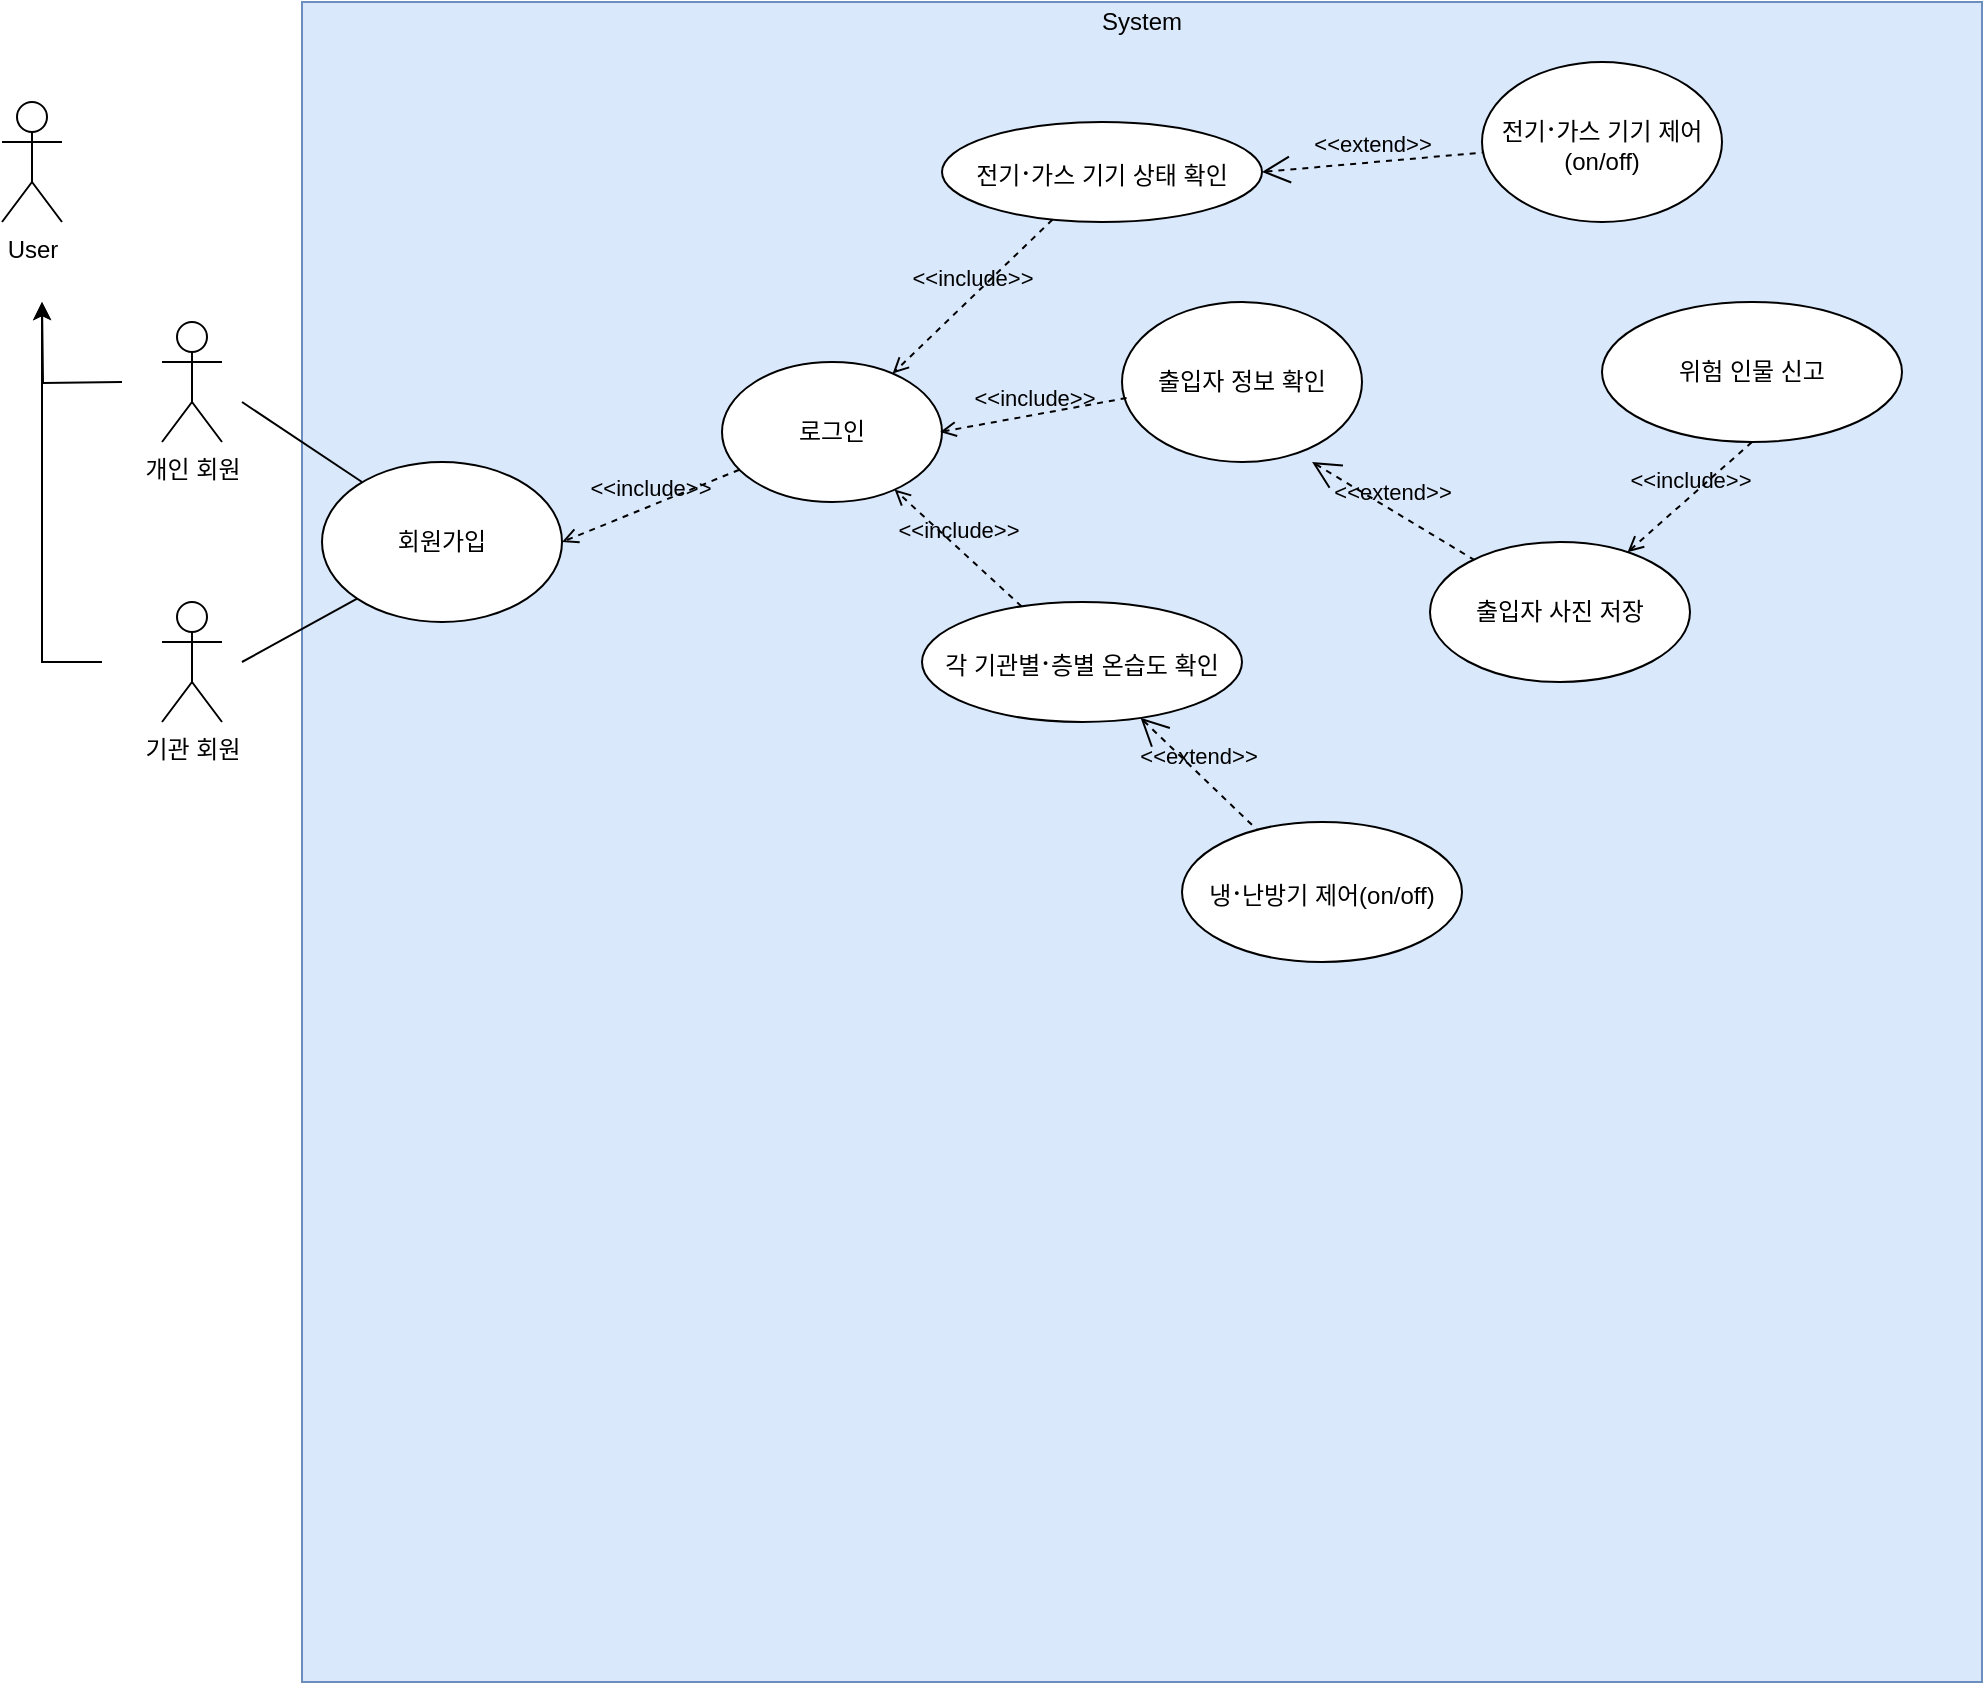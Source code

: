 <mxfile version="14.0.0" type="github">
  <diagram id="LD2kW7Q1F-b_KuxG6Wdx" name="Page-1">
    <mxGraphModel dx="2249" dy="738" grid="1" gridSize="10" guides="1" tooltips="1" connect="1" arrows="1" fold="1" page="1" pageScale="1" pageWidth="827" pageHeight="1169" math="0" shadow="0">
      <root>
        <mxCell id="0" />
        <mxCell id="1" parent="0" />
        <mxCell id="YIFd1UjDGOpdddoTSznZ-2" value="" style="whiteSpace=wrap;html=1;aspect=fixed;fillColor=#dae8fc;strokeColor=#6c8ebf;" parent="1" vertex="1">
          <mxGeometry x="10" y="20" width="840" height="840" as="geometry" />
        </mxCell>
        <mxCell id="YIFd1UjDGOpdddoTSznZ-3" value="User" style="shape=umlActor;verticalLabelPosition=bottom;verticalAlign=top;html=1;outlineConnect=0;" parent="1" vertex="1">
          <mxGeometry x="-140" y="70" width="30" height="60" as="geometry" />
        </mxCell>
        <mxCell id="YIFd1UjDGOpdddoTSznZ-7" style="edgeStyle=orthogonalEdgeStyle;rounded=0;orthogonalLoop=1;jettySize=auto;html=1;" parent="1" edge="1">
          <mxGeometry relative="1" as="geometry">
            <mxPoint x="-120" y="170" as="targetPoint" />
            <mxPoint x="-80" y="210" as="sourcePoint" />
          </mxGeometry>
        </mxCell>
        <mxCell id="YIFd1UjDGOpdddoTSznZ-4" value="개인 회원" style="shape=umlActor;verticalLabelPosition=bottom;verticalAlign=top;html=1;outlineConnect=0;" parent="1" vertex="1">
          <mxGeometry x="-60" y="180" width="30" height="60" as="geometry" />
        </mxCell>
        <mxCell id="YIFd1UjDGOpdddoTSznZ-8" style="edgeStyle=orthogonalEdgeStyle;rounded=0;orthogonalLoop=1;jettySize=auto;html=1;" parent="1" edge="1">
          <mxGeometry relative="1" as="geometry">
            <mxPoint x="-120" y="170" as="targetPoint" />
            <mxPoint x="-90" y="350" as="sourcePoint" />
            <Array as="points">
              <mxPoint x="-90" y="350" />
              <mxPoint x="-120" y="350" />
            </Array>
          </mxGeometry>
        </mxCell>
        <mxCell id="YIFd1UjDGOpdddoTSznZ-5" value="기관 회원" style="shape=umlActor;verticalLabelPosition=bottom;verticalAlign=top;html=1;outlineConnect=0;" parent="1" vertex="1">
          <mxGeometry x="-60" y="320" width="30" height="60" as="geometry" />
        </mxCell>
        <mxCell id="YIFd1UjDGOpdddoTSznZ-24" value="System&lt;br&gt;" style="text;html=1;strokeColor=none;fillColor=none;align=center;verticalAlign=middle;whiteSpace=wrap;rounded=0;" parent="1" vertex="1">
          <mxGeometry x="410" y="20" width="40" height="20" as="geometry" />
        </mxCell>
        <mxCell id="YIFd1UjDGOpdddoTSznZ-25" value="로그인" style="ellipse;whiteSpace=wrap;html=1;" parent="1" vertex="1">
          <mxGeometry x="220" y="200" width="110" height="70" as="geometry" />
        </mxCell>
        <mxCell id="YIFd1UjDGOpdddoTSznZ-26" value="전기&lt;span style=&quot;font-family: &amp;#34;맑은 고딕&amp;#34; ; font-size: 12pt ; letter-spacing: 0pt&quot;&gt;·&lt;/span&gt;&lt;span&gt;가스 기기 상태 확인&lt;/span&gt;" style="ellipse;whiteSpace=wrap;html=1;" parent="1" vertex="1">
          <mxGeometry x="330" y="80" width="160" height="50" as="geometry" />
        </mxCell>
        <mxCell id="YIFd1UjDGOpdddoTSznZ-27" value="각 기관별&lt;span style=&quot;font-family: &amp;#34;맑은 고딕&amp;#34; ; font-size: 12pt ; letter-spacing: 0pt&quot;&gt;·&lt;/span&gt;&lt;span&gt;층별 온습도 확인&lt;/span&gt;" style="ellipse;whiteSpace=wrap;html=1;" parent="1" vertex="1">
          <mxGeometry x="320" y="320" width="160" height="60" as="geometry" />
        </mxCell>
        <mxCell id="YIFd1UjDGOpdddoTSznZ-40" value="냉&lt;span style=&quot;font-family: &amp;#34;맑은 고딕&amp;#34; ; font-size: 12pt ; letter-spacing: 0pt&quot;&gt;·&lt;/span&gt;&lt;span&gt;난방기 제어(on/off)&lt;/span&gt;" style="ellipse;whiteSpace=wrap;html=1;" parent="1" vertex="1">
          <mxGeometry x="450" y="430" width="140" height="70" as="geometry" />
        </mxCell>
        <mxCell id="YIFd1UjDGOpdddoTSznZ-42" value="전기&lt;span style=&quot;font-family: &amp;#34;맑은 고딕&amp;#34; ; font-size: 12pt ; letter-spacing: 0pt&quot;&gt;·&lt;/span&gt;&lt;span&gt;가스 기기 제어(on/off)&lt;/span&gt;" style="ellipse;whiteSpace=wrap;html=1;" parent="1" vertex="1">
          <mxGeometry x="600" y="50" width="120" height="80" as="geometry" />
        </mxCell>
        <mxCell id="cLaaMCYmE8FNEJEdcuEW-1" value="출입자 정보 확인" style="ellipse;whiteSpace=wrap;html=1;" parent="1" vertex="1">
          <mxGeometry x="420" y="170" width="120" height="80" as="geometry" />
        </mxCell>
        <mxCell id="cLaaMCYmE8FNEJEdcuEW-4" value="위험 인물 신고" style="ellipse;whiteSpace=wrap;html=1;" parent="1" vertex="1">
          <mxGeometry x="660" y="170" width="150" height="70" as="geometry" />
        </mxCell>
        <mxCell id="nW_thA2zBcxkcYZKPq3H-2" value="&amp;lt;&amp;lt;extend&amp;gt;&amp;gt;" style="edgeStyle=none;html=1;startArrow=open;endArrow=none;startSize=12;verticalAlign=bottom;dashed=1;labelBackgroundColor=none;exitX=1;exitY=0.5;exitDx=0;exitDy=0;" edge="1" parent="1" source="YIFd1UjDGOpdddoTSznZ-26" target="YIFd1UjDGOpdddoTSznZ-42">
          <mxGeometry width="160" relative="1" as="geometry">
            <mxPoint x="640" y="80" as="sourcePoint" />
            <mxPoint x="760" y="80" as="targetPoint" />
          </mxGeometry>
        </mxCell>
        <mxCell id="nW_thA2zBcxkcYZKPq3H-6" value="&amp;lt;&amp;lt;extend&amp;gt;&amp;gt;" style="edgeStyle=none;html=1;startArrow=open;endArrow=none;startSize=12;verticalAlign=bottom;dashed=1;labelBackgroundColor=none;" edge="1" parent="1" source="YIFd1UjDGOpdddoTSznZ-27" target="YIFd1UjDGOpdddoTSznZ-40">
          <mxGeometry width="160" relative="1" as="geometry">
            <mxPoint x="450" y="460" as="sourcePoint" />
            <mxPoint x="610" y="460" as="targetPoint" />
          </mxGeometry>
        </mxCell>
        <mxCell id="nW_thA2zBcxkcYZKPq3H-7" value="&amp;lt;&amp;lt;include&amp;gt;&amp;gt;" style="edgeStyle=none;html=1;endArrow=open;verticalAlign=bottom;dashed=1;labelBackgroundColor=none;" edge="1" parent="1" source="YIFd1UjDGOpdddoTSznZ-26" target="YIFd1UjDGOpdddoTSznZ-25">
          <mxGeometry width="160" relative="1" as="geometry">
            <mxPoint x="500" y="79" as="sourcePoint" />
            <mxPoint x="660" y="79" as="targetPoint" />
          </mxGeometry>
        </mxCell>
        <mxCell id="nW_thA2zBcxkcYZKPq3H-8" value="&amp;lt;&amp;lt;include&amp;gt;&amp;gt;" style="edgeStyle=none;html=1;endArrow=open;verticalAlign=bottom;dashed=1;labelBackgroundColor=none;exitX=0.019;exitY=0.6;exitDx=0;exitDy=0;exitPerimeter=0;" edge="1" parent="1" source="cLaaMCYmE8FNEJEdcuEW-1">
          <mxGeometry width="160" relative="1" as="geometry">
            <mxPoint x="440" y="215" as="sourcePoint" />
            <mxPoint x="329" y="235" as="targetPoint" />
          </mxGeometry>
        </mxCell>
        <mxCell id="nW_thA2zBcxkcYZKPq3H-9" value="&amp;lt;&amp;lt;include&amp;gt;&amp;gt;" style="edgeStyle=none;html=1;endArrow=open;verticalAlign=bottom;dashed=1;labelBackgroundColor=none;" edge="1" parent="1" source="YIFd1UjDGOpdddoTSznZ-27" target="YIFd1UjDGOpdddoTSznZ-25">
          <mxGeometry width="160" relative="1" as="geometry">
            <mxPoint x="410" y="350" as="sourcePoint" />
            <mxPoint x="570" y="350" as="targetPoint" />
          </mxGeometry>
        </mxCell>
        <mxCell id="nW_thA2zBcxkcYZKPq3H-11" value="&amp;lt;&amp;lt;include&amp;gt;&amp;gt;" style="edgeStyle=none;html=1;endArrow=open;verticalAlign=bottom;dashed=1;labelBackgroundColor=none;exitX=0.5;exitY=1;exitDx=0;exitDy=0;" edge="1" parent="1" source="cLaaMCYmE8FNEJEdcuEW-4" target="nW_thA2zBcxkcYZKPq3H-12">
          <mxGeometry width="160" relative="1" as="geometry">
            <mxPoint x="530" y="280" as="sourcePoint" />
            <mxPoint x="690" y="280" as="targetPoint" />
          </mxGeometry>
        </mxCell>
        <mxCell id="nW_thA2zBcxkcYZKPq3H-12" value="출입자 사진 저장" style="ellipse;whiteSpace=wrap;html=1;" vertex="1" parent="1">
          <mxGeometry x="574" y="290" width="130" height="70" as="geometry" />
        </mxCell>
        <mxCell id="nW_thA2zBcxkcYZKPq3H-14" value="&amp;lt;&amp;lt;extend&amp;gt;&amp;gt;" style="edgeStyle=none;html=1;startArrow=open;endArrow=none;startSize=12;verticalAlign=bottom;dashed=1;labelBackgroundColor=none;exitX=0.792;exitY=1;exitDx=0;exitDy=0;exitPerimeter=0;" edge="1" parent="1" source="cLaaMCYmE8FNEJEdcuEW-1" target="nW_thA2zBcxkcYZKPq3H-12">
          <mxGeometry width="160" relative="1" as="geometry">
            <mxPoint x="540" y="220" as="sourcePoint" />
            <mxPoint x="700" y="220" as="targetPoint" />
          </mxGeometry>
        </mxCell>
        <mxCell id="nW_thA2zBcxkcYZKPq3H-18" value="회원가입" style="ellipse;whiteSpace=wrap;html=1;" vertex="1" parent="1">
          <mxGeometry x="20" y="250" width="120" height="80" as="geometry" />
        </mxCell>
        <mxCell id="nW_thA2zBcxkcYZKPq3H-19" value="&amp;lt;&amp;lt;include&amp;gt;&amp;gt;" style="edgeStyle=none;html=1;endArrow=open;verticalAlign=bottom;dashed=1;labelBackgroundColor=none;entryX=1;entryY=0.5;entryDx=0;entryDy=0;" edge="1" parent="1" source="YIFd1UjDGOpdddoTSznZ-25" target="nW_thA2zBcxkcYZKPq3H-18">
          <mxGeometry width="160" relative="1" as="geometry">
            <mxPoint x="170" y="240" as="sourcePoint" />
            <mxPoint x="330" y="240" as="targetPoint" />
          </mxGeometry>
        </mxCell>
        <mxCell id="nW_thA2zBcxkcYZKPq3H-22" value="" style="endArrow=none;html=1;" edge="1" parent="1">
          <mxGeometry width="50" height="50" relative="1" as="geometry">
            <mxPoint x="40" y="260" as="sourcePoint" />
            <mxPoint x="-20" y="220" as="targetPoint" />
          </mxGeometry>
        </mxCell>
        <mxCell id="nW_thA2zBcxkcYZKPq3H-23" value="" style="endArrow=none;html=1;entryX=0;entryY=1;entryDx=0;entryDy=0;" edge="1" parent="1" target="nW_thA2zBcxkcYZKPq3H-18">
          <mxGeometry width="50" height="50" relative="1" as="geometry">
            <mxPoint x="-20" y="350" as="sourcePoint" />
            <mxPoint x="140" y="250" as="targetPoint" />
          </mxGeometry>
        </mxCell>
      </root>
    </mxGraphModel>
  </diagram>
</mxfile>
